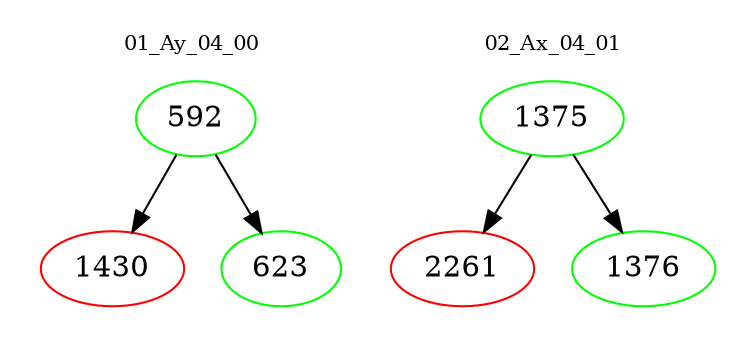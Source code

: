 digraph{
subgraph cluster_0 {
color = white
label = "01_Ay_04_00";
fontsize=10;
T0_592 [label="592", color="green"]
T0_592 -> T0_1430 [color="black"]
T0_1430 [label="1430", color="red"]
T0_592 -> T0_623 [color="black"]
T0_623 [label="623", color="green"]
}
subgraph cluster_1 {
color = white
label = "02_Ax_04_01";
fontsize=10;
T1_1375 [label="1375", color="green"]
T1_1375 -> T1_2261 [color="black"]
T1_2261 [label="2261", color="red"]
T1_1375 -> T1_1376 [color="black"]
T1_1376 [label="1376", color="green"]
}
}
